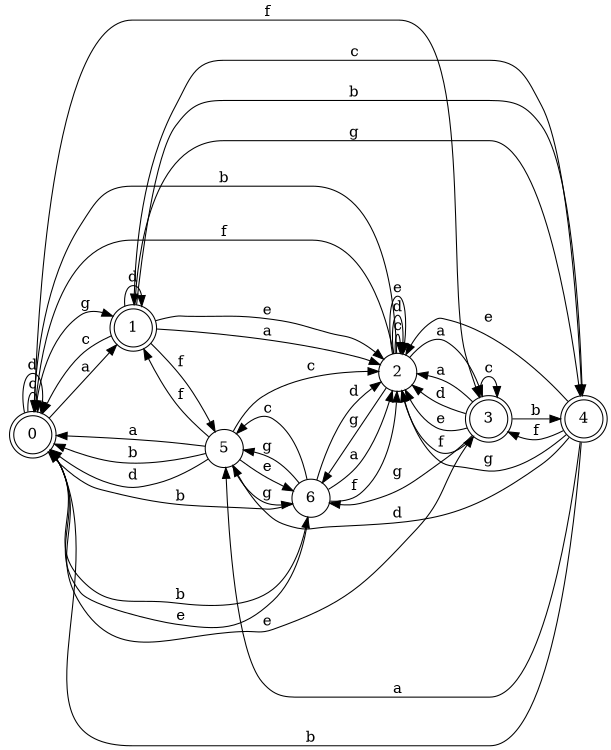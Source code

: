 digraph n6_5 {
__start0 [label="" shape="none"];

rankdir=LR;
size="8,5";

s0 [style="rounded,filled", color="black", fillcolor="white" shape="doublecircle", label="0"];
s1 [style="rounded,filled", color="black", fillcolor="white" shape="doublecircle", label="1"];
s2 [style="filled", color="black", fillcolor="white" shape="circle", label="2"];
s3 [style="rounded,filled", color="black", fillcolor="white" shape="doublecircle", label="3"];
s4 [style="rounded,filled", color="black", fillcolor="white" shape="doublecircle", label="4"];
s5 [style="filled", color="black", fillcolor="white" shape="circle", label="5"];
s6 [style="filled", color="black", fillcolor="white" shape="circle", label="6"];
s0 -> s1 [label="a"];
s0 -> s6 [label="b"];
s0 -> s0 [label="c"];
s0 -> s0 [label="d"];
s0 -> s3 [label="e"];
s0 -> s3 [label="f"];
s0 -> s1 [label="g"];
s1 -> s2 [label="a"];
s1 -> s4 [label="b"];
s1 -> s0 [label="c"];
s1 -> s1 [label="d"];
s1 -> s2 [label="e"];
s1 -> s5 [label="f"];
s1 -> s4 [label="g"];
s2 -> s3 [label="a"];
s2 -> s0 [label="b"];
s2 -> s2 [label="c"];
s2 -> s2 [label="d"];
s2 -> s2 [label="e"];
s2 -> s0 [label="f"];
s2 -> s6 [label="g"];
s3 -> s2 [label="a"];
s3 -> s4 [label="b"];
s3 -> s3 [label="c"];
s3 -> s2 [label="d"];
s3 -> s2 [label="e"];
s3 -> s2 [label="f"];
s3 -> s6 [label="g"];
s4 -> s5 [label="a"];
s4 -> s0 [label="b"];
s4 -> s1 [label="c"];
s4 -> s5 [label="d"];
s4 -> s2 [label="e"];
s4 -> s3 [label="f"];
s4 -> s2 [label="g"];
s5 -> s0 [label="a"];
s5 -> s0 [label="b"];
s5 -> s2 [label="c"];
s5 -> s0 [label="d"];
s5 -> s6 [label="e"];
s5 -> s1 [label="f"];
s5 -> s6 [label="g"];
s6 -> s2 [label="a"];
s6 -> s0 [label="b"];
s6 -> s5 [label="c"];
s6 -> s2 [label="d"];
s6 -> s0 [label="e"];
s6 -> s2 [label="f"];
s6 -> s5 [label="g"];

}
